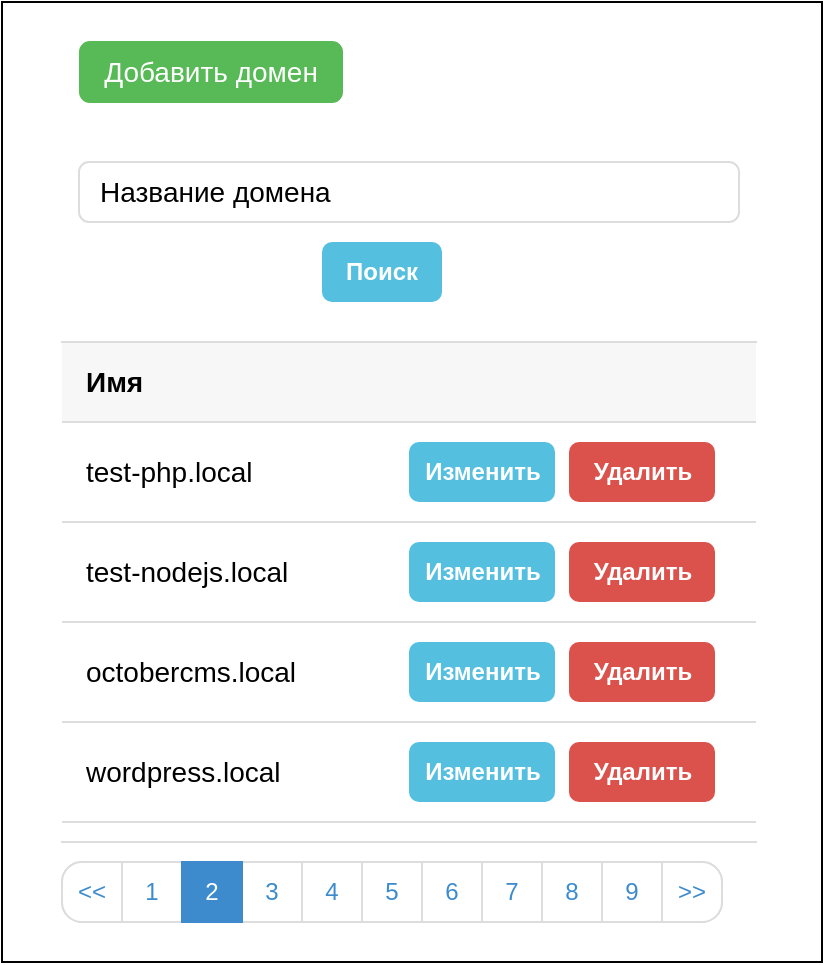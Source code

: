 <mxfile version="12.4.0" type="device" pages="2"><diagram id="r8FAWwQ5gqIM1Slq_bia" name="Домены"><mxGraphModel dx="1005" dy="613" grid="1" gridSize="10" guides="1" tooltips="1" connect="1" arrows="1" fold="1" page="1" pageScale="1" pageWidth="827" pageHeight="1169" math="0" shadow="0"><root><mxCell id="0"/><mxCell id="1" parent="0"/><mxCell id="86Nbqbn0EGy2FTZlSymh-1" value="" style="rounded=0;whiteSpace=wrap;html=1;fontSize=14;align=left;" vertex="1" parent="1"><mxGeometry x="110" y="50" width="410" height="480" as="geometry"/></mxCell><mxCell id="TWbaLPcQCu28fa7juzkg-1" value="" style="shape=partialRectangle;right=0;left=0;strokeColor=#dddddd;fillColor=#ffffff;whiteSpace=wrap;" vertex="1" parent="1"><mxGeometry x="140" y="220" width="347" height="250" as="geometry"/></mxCell><mxCell id="TWbaLPcQCu28fa7juzkg-2" value="" style="html=1;shadow=0;dashed=0;shape=mxgraph.bootstrap.horLines;strokeColor=inherit;fillColor=#000000;fillOpacity=3;resizeWidth=1;" vertex="1" parent="TWbaLPcQCu28fa7juzkg-1"><mxGeometry width="347" height="40" relative="1" as="geometry"/></mxCell><mxCell id="TWbaLPcQCu28fa7juzkg-3" value="Имя" style="html=1;shadow=0;dashed=0;shape=mxgraph.bootstrap.rect;strokeColor=none;fillColor=none;fontSize=14;fontStyle=1;align=left;whiteSpace=wrap;resizeHeight=1;" vertex="1" parent="TWbaLPcQCu28fa7juzkg-2"><mxGeometry width="150" height="40" relative="1" as="geometry"><mxPoint x="10" as="offset"/></mxGeometry></mxCell><mxCell id="TWbaLPcQCu28fa7juzkg-8" value="" style="strokeColor=inherit;fillColor=inherit;gradientColor=inherit;html=1;shadow=0;dashed=0;shape=mxgraph.bootstrap.horLines;resizeWidth=1;" vertex="1" parent="TWbaLPcQCu28fa7juzkg-1"><mxGeometry width="347" height="50" relative="1" as="geometry"><mxPoint y="40" as="offset"/></mxGeometry></mxCell><mxCell id="TWbaLPcQCu28fa7juzkg-9" value="test-php.local" style="html=1;shadow=0;dashed=0;shape=mxgraph.bootstrap.rect;strokeColor=none;fillColor=none;fontSize=14;align=left;whiteSpace=wrap;resizeHeight=1;" vertex="1" parent="TWbaLPcQCu28fa7juzkg-8"><mxGeometry width="150" height="50" relative="1" as="geometry"><mxPoint x="10" as="offset"/></mxGeometry></mxCell><mxCell id="TWbaLPcQCu28fa7juzkg-53" value="Удалить" style="html=1;shadow=0;dashed=0;shape=mxgraph.bootstrap.rrect;align=center;rSize=5;strokeColor=none;fillColor=#DB524C;fontColor=#ffffff;fontStyle=1;whiteSpace=wrap;" vertex="1" parent="TWbaLPcQCu28fa7juzkg-8"><mxGeometry x="253.5" y="10" width="73" height="30" as="geometry"/></mxCell><mxCell id="TWbaLPcQCu28fa7juzkg-54" value="Изменить" style="html=1;shadow=0;dashed=0;shape=mxgraph.bootstrap.rrect;align=center;rSize=5;strokeColor=none;fillColor=#55BFE0;fontColor=#ffffff;fontStyle=1;whiteSpace=wrap;" vertex="1" parent="TWbaLPcQCu28fa7juzkg-8"><mxGeometry x="173.5" y="10" width="73" height="30" as="geometry"/></mxCell><mxCell id="TWbaLPcQCu28fa7juzkg-15" value="" style="strokeColor=inherit;fillColor=inherit;gradientColor=inherit;html=1;shadow=0;dashed=0;shape=mxgraph.bootstrap.horLines;resizeWidth=1;" vertex="1" parent="TWbaLPcQCu28fa7juzkg-1"><mxGeometry width="347" height="50" relative="1" as="geometry"><mxPoint y="90" as="offset"/></mxGeometry></mxCell><mxCell id="TWbaLPcQCu28fa7juzkg-16" value="test-nodejs.local" style="html=1;shadow=0;dashed=0;shape=mxgraph.bootstrap.rect;strokeColor=none;fillColor=none;fontSize=14;align=left;whiteSpace=wrap;resizeHeight=1;" vertex="1" parent="TWbaLPcQCu28fa7juzkg-15"><mxGeometry width="150" height="50" relative="1" as="geometry"><mxPoint x="10" as="offset"/></mxGeometry></mxCell><mxCell id="TWbaLPcQCu28fa7juzkg-55" value="Удалить" style="html=1;shadow=0;dashed=0;shape=mxgraph.bootstrap.rrect;align=center;rSize=5;strokeColor=none;fillColor=#DB524C;fontColor=#ffffff;fontStyle=1;whiteSpace=wrap;" vertex="1" parent="TWbaLPcQCu28fa7juzkg-15"><mxGeometry x="253.5" y="10" width="73" height="30" as="geometry"/></mxCell><mxCell id="TWbaLPcQCu28fa7juzkg-56" value="Изменить" style="html=1;shadow=0;dashed=0;shape=mxgraph.bootstrap.rrect;align=center;rSize=5;strokeColor=none;fillColor=#55BFE0;fontColor=#ffffff;fontStyle=1;whiteSpace=wrap;" vertex="1" parent="TWbaLPcQCu28fa7juzkg-15"><mxGeometry x="173.5" y="10" width="73" height="30" as="geometry"/></mxCell><mxCell id="TWbaLPcQCu28fa7juzkg-22" value="" style="strokeColor=inherit;fillColor=inherit;gradientColor=inherit;html=1;shadow=0;dashed=0;shape=mxgraph.bootstrap.horLines;resizeWidth=1;" vertex="1" parent="TWbaLPcQCu28fa7juzkg-1"><mxGeometry width="347" height="50" relative="1" as="geometry"><mxPoint y="140" as="offset"/></mxGeometry></mxCell><mxCell id="TWbaLPcQCu28fa7juzkg-23" value="octobercms.local" style="html=1;shadow=0;dashed=0;shape=mxgraph.bootstrap.rect;strokeColor=none;fillColor=none;fontSize=14;align=left;whiteSpace=wrap;resizeHeight=1;" vertex="1" parent="TWbaLPcQCu28fa7juzkg-22"><mxGeometry width="150" height="50" relative="1" as="geometry"><mxPoint x="10" as="offset"/></mxGeometry></mxCell><mxCell id="TWbaLPcQCu28fa7juzkg-57" value="Удалить" style="html=1;shadow=0;dashed=0;shape=mxgraph.bootstrap.rrect;align=center;rSize=5;strokeColor=none;fillColor=#DB524C;fontColor=#ffffff;fontStyle=1;whiteSpace=wrap;" vertex="1" parent="TWbaLPcQCu28fa7juzkg-22"><mxGeometry x="253.5" y="10" width="73" height="30" as="geometry"/></mxCell><mxCell id="TWbaLPcQCu28fa7juzkg-58" value="Изменить" style="html=1;shadow=0;dashed=0;shape=mxgraph.bootstrap.rrect;align=center;rSize=5;strokeColor=none;fillColor=#55BFE0;fontColor=#ffffff;fontStyle=1;whiteSpace=wrap;" vertex="1" parent="TWbaLPcQCu28fa7juzkg-22"><mxGeometry x="173.5" y="10" width="73" height="30" as="geometry"/></mxCell><mxCell id="TWbaLPcQCu28fa7juzkg-29" value="" style="strokeColor=inherit;fillColor=inherit;gradientColor=inherit;html=1;shadow=0;dashed=0;shape=mxgraph.bootstrap.horLines;resizeWidth=1;" vertex="1" parent="TWbaLPcQCu28fa7juzkg-1"><mxGeometry width="347" height="50" relative="1" as="geometry"><mxPoint y="190" as="offset"/></mxGeometry></mxCell><mxCell id="TWbaLPcQCu28fa7juzkg-30" value="wordpress.local" style="html=1;shadow=0;dashed=0;shape=mxgraph.bootstrap.rect;strokeColor=none;fillColor=none;fontSize=14;align=left;whiteSpace=wrap;resizeHeight=1;" vertex="1" parent="TWbaLPcQCu28fa7juzkg-29"><mxGeometry width="150" height="50" relative="1" as="geometry"><mxPoint x="10" as="offset"/></mxGeometry></mxCell><mxCell id="TWbaLPcQCu28fa7juzkg-59" value="Удалить" style="html=1;shadow=0;dashed=0;shape=mxgraph.bootstrap.rrect;align=center;rSize=5;strokeColor=none;fillColor=#DB524C;fontColor=#ffffff;fontStyle=1;whiteSpace=wrap;" vertex="1" parent="TWbaLPcQCu28fa7juzkg-29"><mxGeometry x="253.5" y="10" width="73" height="30" as="geometry"/></mxCell><mxCell id="TWbaLPcQCu28fa7juzkg-60" value="Изменить" style="html=1;shadow=0;dashed=0;shape=mxgraph.bootstrap.rrect;align=center;rSize=5;strokeColor=none;fillColor=#55BFE0;fontColor=#ffffff;fontStyle=1;whiteSpace=wrap;" vertex="1" parent="TWbaLPcQCu28fa7juzkg-29"><mxGeometry x="173.5" y="10" width="73" height="30" as="geometry"/></mxCell><mxCell id="TWbaLPcQCu28fa7juzkg-63" value="Поиск" style="html=1;shadow=0;dashed=0;shape=mxgraph.bootstrap.rrect;align=center;rSize=5;strokeColor=none;fillColor=#55BFE0;fontColor=#ffffff;fontStyle=1;whiteSpace=wrap;" vertex="1" parent="1"><mxGeometry x="270" y="170" width="60" height="30" as="geometry"/></mxCell><mxCell id="TWbaLPcQCu28fa7juzkg-66" value="Название домена" style="html=1;shadow=0;dashed=0;shape=mxgraph.bootstrap.rrect;rSize=5;strokeColor=#dddddd;fontSize=14;align=left;spacingLeft=8;whiteSpace=wrap;" vertex="1" parent="1"><mxGeometry x="148.5" y="130" width="330" height="30" as="geometry"/></mxCell><mxCell id="TWbaLPcQCu28fa7juzkg-67" value="Добавить домен" style="html=1;shadow=0;dashed=0;shape=mxgraph.bootstrap.rrect;rSize=5;fillColor=#58B957;align=center;strokeColor=#58B957;fontColor=#ffffff;fontSize=14;whiteSpace=wrap;" vertex="1" parent="1"><mxGeometry x="149" y="70" width="131" height="30" as="geometry"/></mxCell><mxCell id="TWbaLPcQCu28fa7juzkg-68" value="" style="html=1;shadow=0;dashed=0;shape=mxgraph.bootstrap.rrect;strokeColor=#dddddd;whiteSpace=wrap;" vertex="1" parent="1"><mxGeometry x="140" y="480" width="330" height="30" as="geometry"/></mxCell><mxCell id="TWbaLPcQCu28fa7juzkg-69" value="&lt;&lt;" style="strokeColor=inherit;fillColor=inherit;gradientColor=inherit;html=1;shadow=0;dashed=0;shape=mxgraph.bootstrap.leftButton;fontColor=#3D8BCD;whiteSpace=wrap;" vertex="1" parent="TWbaLPcQCu28fa7juzkg-68"><mxGeometry width="30" height="30" as="geometry"/></mxCell><mxCell id="TWbaLPcQCu28fa7juzkg-70" value="1" style="strokeColor=inherit;fillColor=inherit;gradientColor=inherit;html=1;shadow=0;dashed=0;shape=mxgraph.bootstrap.rect;perimeter=none;fontColor=#3D8BCD;whiteSpace=wrap;" vertex="1" parent="TWbaLPcQCu28fa7juzkg-68"><mxGeometry x="30" width="30" height="30" as="geometry"/></mxCell><mxCell id="TWbaLPcQCu28fa7juzkg-71" value="3" style="strokeColor=inherit;fillColor=inherit;gradientColor=inherit;html=1;shadow=0;dashed=0;shape=mxgraph.bootstrap.rect;perimeter=none;fontColor=#3D8BCD;whiteSpace=wrap;" vertex="1" parent="TWbaLPcQCu28fa7juzkg-68"><mxGeometry x="90" width="30" height="30" as="geometry"/></mxCell><mxCell id="TWbaLPcQCu28fa7juzkg-72" value="4" style="strokeColor=inherit;fillColor=inherit;gradientColor=inherit;html=1;shadow=0;dashed=0;shape=mxgraph.bootstrap.rect;perimeter=none;fontColor=#3D8BCD;whiteSpace=wrap;" vertex="1" parent="TWbaLPcQCu28fa7juzkg-68"><mxGeometry x="120" width="30" height="30" as="geometry"/></mxCell><mxCell id="TWbaLPcQCu28fa7juzkg-73" value="5" style="strokeColor=inherit;fillColor=inherit;gradientColor=inherit;html=1;shadow=0;dashed=0;shape=mxgraph.bootstrap.rect;perimeter=none;fontColor=#3D8BCD;whiteSpace=wrap;" vertex="1" parent="TWbaLPcQCu28fa7juzkg-68"><mxGeometry x="150" width="30" height="30" as="geometry"/></mxCell><mxCell id="TWbaLPcQCu28fa7juzkg-74" value="6" style="strokeColor=inherit;fillColor=inherit;gradientColor=inherit;html=1;shadow=0;dashed=0;shape=mxgraph.bootstrap.rect;perimeter=none;fontColor=#3D8BCD;whiteSpace=wrap;" vertex="1" parent="TWbaLPcQCu28fa7juzkg-68"><mxGeometry x="180" width="30" height="30" as="geometry"/></mxCell><mxCell id="TWbaLPcQCu28fa7juzkg-75" value="7" style="strokeColor=inherit;fillColor=inherit;gradientColor=inherit;html=1;shadow=0;dashed=0;shape=mxgraph.bootstrap.rect;perimeter=none;fontColor=#3D8BCD;whiteSpace=wrap;" vertex="1" parent="TWbaLPcQCu28fa7juzkg-68"><mxGeometry x="210" width="30" height="30" as="geometry"/></mxCell><mxCell id="TWbaLPcQCu28fa7juzkg-76" value="8" style="strokeColor=inherit;fillColor=inherit;gradientColor=inherit;html=1;shadow=0;dashed=0;shape=mxgraph.bootstrap.rect;perimeter=none;fontColor=#3D8BCD;whiteSpace=wrap;" vertex="1" parent="TWbaLPcQCu28fa7juzkg-68"><mxGeometry x="240" width="30" height="30" as="geometry"/></mxCell><mxCell id="TWbaLPcQCu28fa7juzkg-77" value="9" style="strokeColor=inherit;fillColor=inherit;gradientColor=inherit;html=1;shadow=0;dashed=0;shape=mxgraph.bootstrap.rect;perimeter=none;fontColor=#3D8BCD;whiteSpace=wrap;" vertex="1" parent="TWbaLPcQCu28fa7juzkg-68"><mxGeometry x="270" width="30" height="30" as="geometry"/></mxCell><mxCell id="TWbaLPcQCu28fa7juzkg-78" value="&gt;&gt;" style="strokeColor=inherit;fillColor=inherit;gradientColor=inherit;html=1;shadow=0;dashed=0;shape=mxgraph.bootstrap.rightButton;fontColor=#3D8BCD;whiteSpace=wrap;" vertex="1" parent="TWbaLPcQCu28fa7juzkg-68"><mxGeometry x="300" width="30" height="30" as="geometry"/></mxCell><mxCell id="TWbaLPcQCu28fa7juzkg-79" value="2" style="html=1;shadow=0;dashed=0;shape=mxgraph.bootstrap.rect;strokeColor=#3D8BCD;fillColor=#3D8BCD;perimeter=none;fontColor=#ffffff;whiteSpace=wrap;" vertex="1" parent="TWbaLPcQCu28fa7juzkg-68"><mxGeometry x="60" width="30" height="30" as="geometry"/></mxCell></root></mxGraphModel></diagram><diagram id="uCAydgXZNrWfCPDveyED" name="Редактирование-домена"><mxGraphModel dx="854" dy="521" grid="1" gridSize="10" guides="1" tooltips="1" connect="1" arrows="1" fold="1" page="1" pageScale="1" pageWidth="827" pageHeight="1169" math="0" shadow="0"><root><mxCell id="mzSueS80Sf_0YEG-C0iG-0"/><mxCell id="mzSueS80Sf_0YEG-C0iG-1" parent="mzSueS80Sf_0YEG-C0iG-0"/><mxCell id="LAPbbLIpHzPWdyDa25v7-1" value="" style="rounded=0;whiteSpace=wrap;html=1;" vertex="1" parent="mzSueS80Sf_0YEG-C0iG-1"><mxGeometry x="130" y="130" width="490" height="450" as="geometry"/></mxCell><mxCell id="LAPbbLIpHzPWdyDa25v7-2" value="Редактирование домена" style="text;html=1;strokeColor=none;fillColor=none;align=left;verticalAlign=middle;whiteSpace=wrap;rounded=0;fontStyle=0;fontSize=14;" vertex="1" parent="mzSueS80Sf_0YEG-C0iG-1"><mxGeometry x="150" y="140" width="450" height="20" as="geometry"/></mxCell><mxCell id="1C6Mhvrb6DE-E3JtnMjx-0" value="test.local" style="html=1;shadow=0;dashed=0;shape=mxgraph.bootstrap.rrect;rSize=5;strokeColor=#dddddd;fontSize=14;align=left;spacingLeft=8;whiteSpace=wrap;" vertex="1" parent="mzSueS80Sf_0YEG-C0iG-1"><mxGeometry x="150" y="210" width="440" height="30" as="geometry"/></mxCell><mxCell id="6pwGkFuCjqIaafYXhGGj-0" value="&lt;span style=&quot;font-size: 12px ; font-weight: 700&quot;&gt;Сохранить&lt;/span&gt;" style="html=1;shadow=0;dashed=0;shape=mxgraph.bootstrap.rrect;rSize=5;fillColor=#58B957;align=center;strokeColor=#58B957;fontColor=#ffffff;fontSize=14;whiteSpace=wrap;" vertex="1" parent="mzSueS80Sf_0YEG-C0iG-1"><mxGeometry x="255" y="526" width="110" height="30" as="geometry"/></mxCell><mxCell id="6pwGkFuCjqIaafYXhGGj-2" value="Отмена" style="html=1;shadow=0;dashed=0;shape=mxgraph.bootstrap.rrect;rSize=5;strokeColor=#dddddd;align=center;fontSize=14;whiteSpace=wrap;" vertex="1" parent="mzSueS80Sf_0YEG-C0iG-1"><mxGeometry x="385" y="526" width="110" height="30" as="geometry"/></mxCell><mxCell id="6pwGkFuCjqIaafYXhGGj-3" value="&lt;span style=&quot;font-size: 14px&quot;&gt;Название домена&lt;/span&gt;" style="text;html=1;strokeColor=none;fillColor=none;align=left;verticalAlign=middle;whiteSpace=wrap;rounded=0;fontStyle=0" vertex="1" parent="mzSueS80Sf_0YEG-C0iG-1"><mxGeometry x="150" y="184" width="450" height="20" as="geometry"/></mxCell><mxCell id="6pwGkFuCjqIaafYXhGGj-4" value="Маршруты" style="text;html=1;strokeColor=none;fillColor=none;align=left;verticalAlign=middle;whiteSpace=wrap;rounded=0;fontStyle=0;fontSize=14;" vertex="1" parent="mzSueS80Sf_0YEG-C0iG-1"><mxGeometry x="150" y="260" width="450" height="20" as="geometry"/></mxCell><mxCell id="6pwGkFuCjqIaafYXhGGj-5" value="HTTP" style="text;html=1;strokeColor=none;fillColor=none;align=center;verticalAlign=middle;whiteSpace=wrap;rounded=0;fontSize=14;" vertex="1" parent="mzSueS80Sf_0YEG-C0iG-1"><mxGeometry x="160" y="300" width="60" height="20" as="geometry"/></mxCell><mxCell id="6pwGkFuCjqIaafYXhGGj-6" value=":80 -&amp;gt;&amp;nbsp;dev_test_php:8000" style="text;html=1;strokeColor=none;fillColor=none;align=left;verticalAlign=middle;whiteSpace=wrap;rounded=0;fontSize=14;" vertex="1" parent="mzSueS80Sf_0YEG-C0iG-1"><mxGeometry x="240" y="300" width="220" height="20" as="geometry"/></mxCell><mxCell id="6pwGkFuCjqIaafYXhGGj-7" value="HTTP" style="text;html=1;strokeColor=none;fillColor=none;align=center;verticalAlign=middle;whiteSpace=wrap;rounded=0;fontSize=14;" vertex="1" parent="mzSueS80Sf_0YEG-C0iG-1"><mxGeometry x="160" y="330" width="60" height="20" as="geometry"/></mxCell><mxCell id="6pwGkFuCjqIaafYXhGGj-8" value=":80/vscode -&amp;gt;&amp;nbsp;dev_test_php:8000" style="text;html=1;strokeColor=none;fillColor=none;align=left;verticalAlign=middle;whiteSpace=wrap;rounded=0;fontSize=14;" vertex="1" parent="mzSueS80Sf_0YEG-C0iG-1"><mxGeometry x="240" y="330" width="220" height="20" as="geometry"/></mxCell><mxCell id="6pwGkFuCjqIaafYXhGGj-9" value="[ws]" style="text;html=1;strokeColor=none;fillColor=none;align=left;verticalAlign=middle;whiteSpace=wrap;rounded=0;fontSize=14;" vertex="1" parent="mzSueS80Sf_0YEG-C0iG-1"><mxGeometry x="470" y="260" width="40" height="20" as="geometry"/></mxCell><mxCell id="6pwGkFuCjqIaafYXhGGj-11" value="Nginx" style="text;html=1;strokeColor=none;fillColor=none;align=center;verticalAlign=middle;whiteSpace=wrap;rounded=0;fontSize=14;" vertex="1" parent="mzSueS80Sf_0YEG-C0iG-1"><mxGeometry x="190" y="365" width="40" height="20" as="geometry"/></mxCell><mxCell id="6pwGkFuCjqIaafYXhGGj-12" value="&lt;div&gt;rewrite /vscode/(.*) /$1 break;&lt;/div&gt;&lt;div&gt;proxy_pass %ROUTE%;&lt;/div&gt;&lt;div&gt;include proxy_params;&lt;/div&gt;" style="rounded=0;whiteSpace=wrap;html=1;fontSize=14;align=left;" vertex="1" parent="mzSueS80Sf_0YEG-C0iG-1"><mxGeometry x="170" y="390" width="410" height="60" as="geometry"/></mxCell><mxCell id="6pwGkFuCjqIaafYXhGGj-13" value="HTTP" style="text;html=1;strokeColor=none;fillColor=none;align=center;verticalAlign=middle;whiteSpace=wrap;rounded=0;fontSize=14;" vertex="1" parent="mzSueS80Sf_0YEG-C0iG-1"><mxGeometry x="160" y="470" width="60" height="20" as="geometry"/></mxCell><mxCell id="6pwGkFuCjqIaafYXhGGj-14" value=":80/api -&amp;gt;&amp;nbsp;dev_test_php:8000/api" style="text;html=1;strokeColor=none;fillColor=none;align=left;verticalAlign=middle;whiteSpace=wrap;rounded=0;fontSize=14;" vertex="1" parent="mzSueS80Sf_0YEG-C0iG-1"><mxGeometry x="240" y="470" width="220" height="20" as="geometry"/></mxCell><mxCell id="6pwGkFuCjqIaafYXhGGj-16" value="" style="strokeWidth=1;shadow=0;dashed=0;align=center;html=1;shape=mxgraph.mockup.forms.rrect;rSize=0;fillColor=#eeeeee;strokeColor=#999999;gradientColor=#cccccc;align=left;spacingLeft=4;fontSize=17;fontColor=#666666;labelPosition=right;" vertex="1" parent="mzSueS80Sf_0YEG-C0iG-1"><mxGeometry x="475" y="300" width="15" height="15" as="geometry"/></mxCell><mxCell id="6pwGkFuCjqIaafYXhGGj-17" value="" style="strokeWidth=1;shadow=0;dashed=0;align=center;html=1;shape=mxgraph.mockup.forms.rrect;rSize=0;fillColor=#eeeeee;strokeColor=#999999;gradientColor=#cccccc;align=left;spacingLeft=4;fontSize=17;fontColor=#666666;labelPosition=right;" vertex="1" parent="mzSueS80Sf_0YEG-C0iG-1"><mxGeometry x="475" y="335" width="15" height="15" as="geometry"/></mxCell><mxCell id="6pwGkFuCjqIaafYXhGGj-18" value="" style="strokeWidth=1;shadow=0;dashed=0;align=center;html=1;shape=mxgraph.mockup.forms.rrect;rSize=0;fillColor=#eeeeee;strokeColor=#999999;gradientColor=#cccccc;align=left;spacingLeft=4;fontSize=17;fontColor=#666666;labelPosition=right;" vertex="1" parent="mzSueS80Sf_0YEG-C0iG-1"><mxGeometry x="475" y="472.5" width="15" height="15" as="geometry"/></mxCell></root></mxGraphModel></diagram></mxfile>